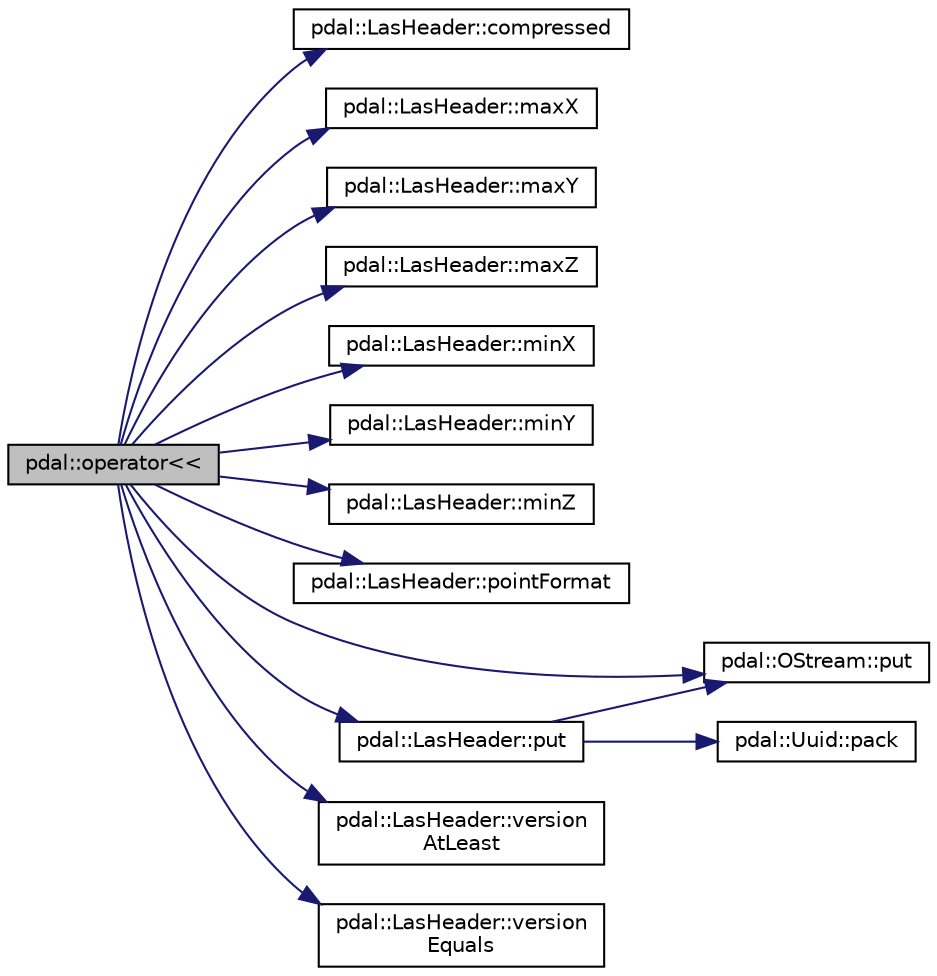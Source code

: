 digraph "pdal::operator&lt;&lt;"
{
  edge [fontname="Helvetica",fontsize="10",labelfontname="Helvetica",labelfontsize="10"];
  node [fontname="Helvetica",fontsize="10",shape=record];
  rankdir="LR";
  Node1 [label="pdal::operator\<\<",height=0.2,width=0.4,color="black", fillcolor="grey75", style="filled", fontcolor="black"];
  Node1 -> Node2 [color="midnightblue",fontsize="10",style="solid",fontname="Helvetica"];
  Node2 [label="pdal::LasHeader::compressed",height=0.2,width=0.4,color="black", fillcolor="white", style="filled",URL="$classpdal_1_1LasHeader.html#ab7acd7fe80ae579791be4e5aab896c46"];
  Node1 -> Node3 [color="midnightblue",fontsize="10",style="solid",fontname="Helvetica"];
  Node3 [label="pdal::LasHeader::maxX",height=0.2,width=0.4,color="black", fillcolor="white", style="filled",URL="$classpdal_1_1LasHeader.html#a5f43c1571a8f35912037ed8c9b2043d8",tooltip="Get minimum value of extent of X coordinate. "];
  Node1 -> Node4 [color="midnightblue",fontsize="10",style="solid",fontname="Helvetica"];
  Node4 [label="pdal::LasHeader::maxY",height=0.2,width=0.4,color="black", fillcolor="white", style="filled",URL="$classpdal_1_1LasHeader.html#a1e5d49a03a8ae3b2df7d527ccc298892",tooltip="Get minimum value of extent of Y coordinate. "];
  Node1 -> Node5 [color="midnightblue",fontsize="10",style="solid",fontname="Helvetica"];
  Node5 [label="pdal::LasHeader::maxZ",height=0.2,width=0.4,color="black", fillcolor="white", style="filled",URL="$classpdal_1_1LasHeader.html#a832c05a33836feb7f082fff3613c8d4a",tooltip="Get minimum value of extent of Z coordinate. "];
  Node1 -> Node6 [color="midnightblue",fontsize="10",style="solid",fontname="Helvetica"];
  Node6 [label="pdal::LasHeader::minX",height=0.2,width=0.4,color="black", fillcolor="white", style="filled",URL="$classpdal_1_1LasHeader.html#ad38158ecbc8243fcc119195bb3939fb4",tooltip="Get maximum value of extent of X coordinate. "];
  Node1 -> Node7 [color="midnightblue",fontsize="10",style="solid",fontname="Helvetica"];
  Node7 [label="pdal::LasHeader::minY",height=0.2,width=0.4,color="black", fillcolor="white", style="filled",URL="$classpdal_1_1LasHeader.html#a93263fa671cf786b8ddfff3880222b3c",tooltip="Get maximum value of extent of Y coordinate. "];
  Node1 -> Node8 [color="midnightblue",fontsize="10",style="solid",fontname="Helvetica"];
  Node8 [label="pdal::LasHeader::minZ",height=0.2,width=0.4,color="black", fillcolor="white", style="filled",URL="$classpdal_1_1LasHeader.html#a6328a4750bb845a410076bb4b361901c",tooltip="Get maximum value of extent of Z coordinate. "];
  Node1 -> Node9 [color="midnightblue",fontsize="10",style="solid",fontname="Helvetica"];
  Node9 [label="pdal::LasHeader::pointFormat",height=0.2,width=0.4,color="black", fillcolor="white", style="filled",URL="$classpdal_1_1LasHeader.html#a6fd77c7bd324ad8ea97eb427baa7b0e1",tooltip="Get identifier of point data (record) format. "];
  Node1 -> Node10 [color="midnightblue",fontsize="10",style="solid",fontname="Helvetica"];
  Node10 [label="pdal::OStream::put",height=0.2,width=0.4,color="black", fillcolor="white", style="filled",URL="$classpdal_1_1OStream.html#ae1e8327478f6e16d6f0ec19d876106b5"];
  Node1 -> Node11 [color="midnightblue",fontsize="10",style="solid",fontname="Helvetica"];
  Node11 [label="pdal::LasHeader::put",height=0.2,width=0.4,color="black", fillcolor="white", style="filled",URL="$classpdal_1_1LasHeader.html#a92c1bfc7052ab88702e651c9accc31f5"];
  Node11 -> Node12 [color="midnightblue",fontsize="10",style="solid",fontname="Helvetica"];
  Node12 [label="pdal::Uuid::pack",height=0.2,width=0.4,color="black", fillcolor="white", style="filled",URL="$classpdal_1_1Uuid.html#a73ee3f41d8519dfef1f5d32de5c34c87"];
  Node11 -> Node10 [color="midnightblue",fontsize="10",style="solid",fontname="Helvetica"];
  Node1 -> Node13 [color="midnightblue",fontsize="10",style="solid",fontname="Helvetica"];
  Node13 [label="pdal::LasHeader::version\lAtLeast",height=0.2,width=0.4,color="black", fillcolor="white", style="filled",URL="$classpdal_1_1LasHeader.html#ace5a26c0b9358ad59ab8b5ae629ffb3f"];
  Node1 -> Node14 [color="midnightblue",fontsize="10",style="solid",fontname="Helvetica"];
  Node14 [label="pdal::LasHeader::version\lEquals",height=0.2,width=0.4,color="black", fillcolor="white", style="filled",URL="$classpdal_1_1LasHeader.html#a35319052c75e7ca7d7ec9af04a227f8c"];
}
